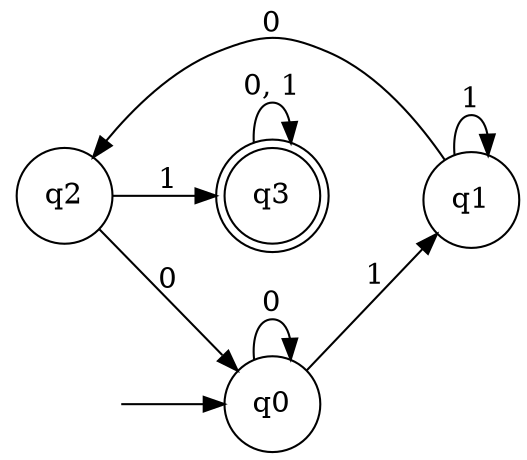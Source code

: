 digraph dfa {
        graph [rankdir=LR]
        q3 [constraint=false shape=doublecircle]
        q1 [constraint=false shape=circle]
        q2 [constraint=false shape=circle]
        q0 [constraint=false shape=circle]
        q3 -> q3 [label="0, 1"]
        q1 -> q2 [label=0]
        q1 -> q1 [label=1]
        q2 -> q0 [label=0]
        q2 -> q3 [label=1]
        q0 -> q0 [label=0]
        q0 -> q1 [label=1]
        "" [constraint=true shape=plaintext]
        "" -> q0
}
